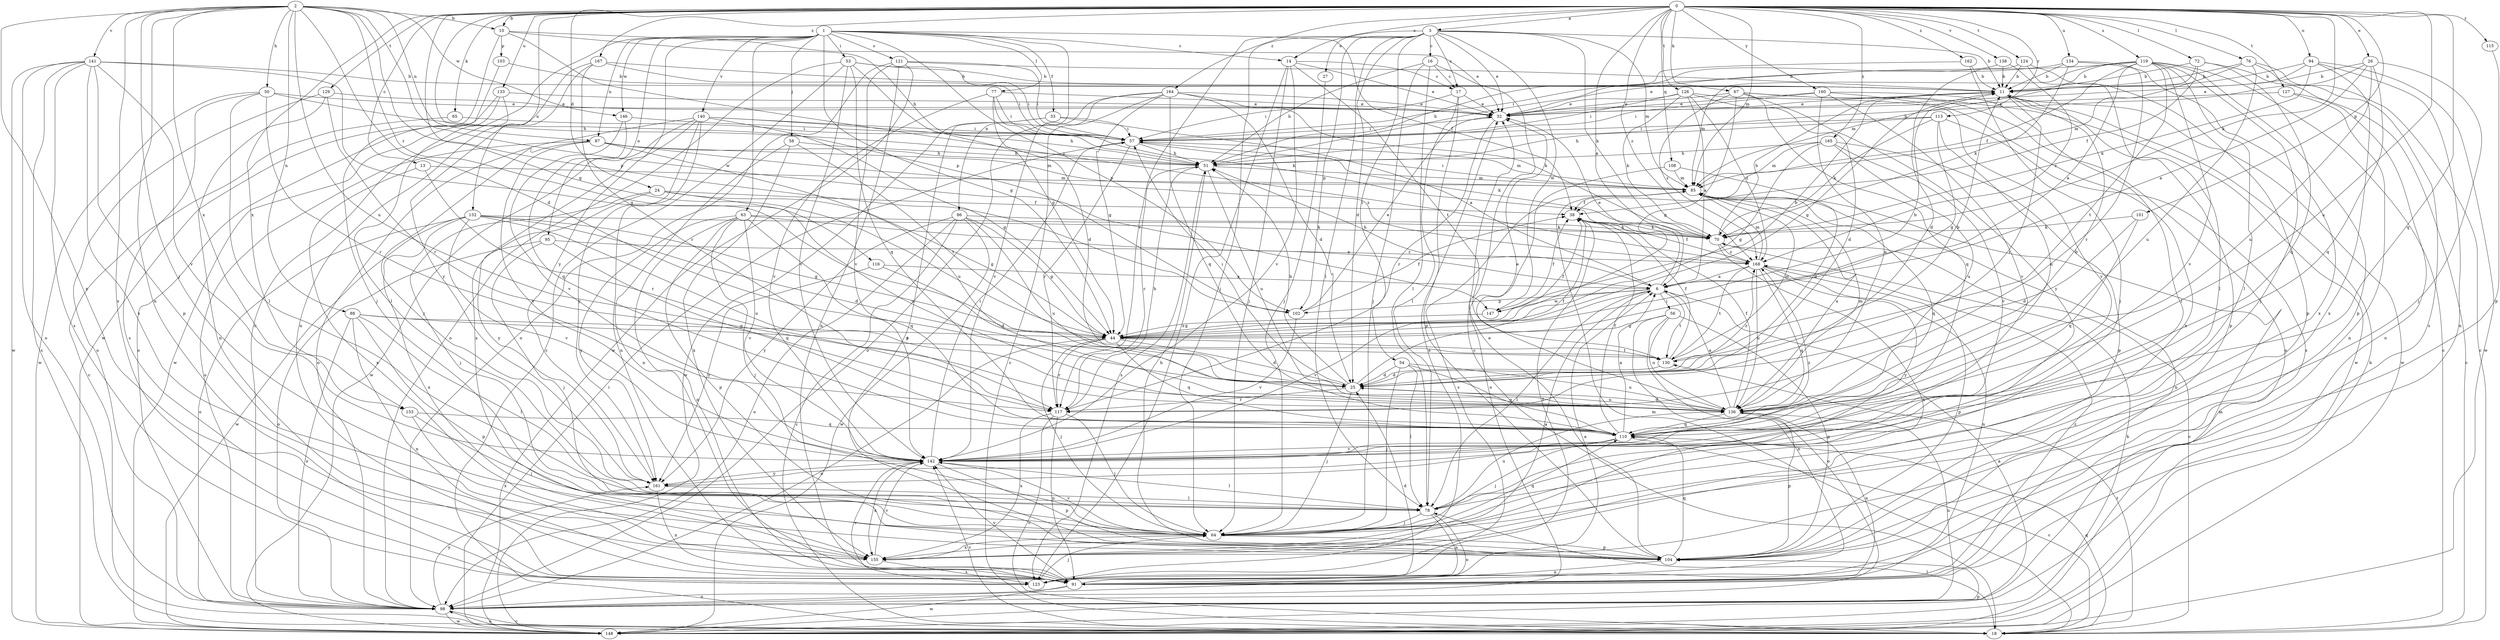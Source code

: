 strict digraph  {
0;
1;
2;
3;
6;
10;
11;
13;
14;
16;
17;
18;
24;
25;
26;
27;
32;
33;
38;
44;
50;
51;
53;
54;
56;
57;
58;
63;
64;
65;
67;
70;
72;
76;
77;
78;
85;
86;
87;
88;
91;
94;
95;
98;
101;
102;
103;
104;
108;
110;
113;
115;
116;
117;
119;
121;
123;
124;
126;
127;
129;
130;
132;
133;
134;
136;
138;
140;
141;
142;
146;
147;
148;
153;
155;
160;
161;
162;
164;
165;
167;
168;
0 -> 3  [label=a];
0 -> 6  [label=a];
0 -> 10  [label=b];
0 -> 13  [label=c];
0 -> 14  [label=c];
0 -> 24  [label=d];
0 -> 26  [label=e];
0 -> 44  [label=g];
0 -> 65  [label=k];
0 -> 67  [label=k];
0 -> 70  [label=k];
0 -> 72  [label=l];
0 -> 76  [label=l];
0 -> 85  [label=m];
0 -> 94  [label=o];
0 -> 101  [label=p];
0 -> 102  [label=p];
0 -> 108  [label=q];
0 -> 110  [label=q];
0 -> 113  [label=r];
0 -> 115  [label=r];
0 -> 119  [label=s];
0 -> 124  [label=t];
0 -> 126  [label=t];
0 -> 127  [label=t];
0 -> 129  [label=t];
0 -> 132  [label=u];
0 -> 133  [label=u];
0 -> 134  [label=u];
0 -> 136  [label=u];
0 -> 138  [label=v];
0 -> 153  [label=x];
0 -> 160  [label=y];
0 -> 162  [label=z];
0 -> 164  [label=z];
0 -> 165  [label=z];
0 -> 167  [label=z];
0 -> 168  [label=z];
1 -> 14  [label=c];
1 -> 33  [label=f];
1 -> 38  [label=f];
1 -> 44  [label=g];
1 -> 53  [label=i];
1 -> 58  [label=j];
1 -> 63  [label=j];
1 -> 77  [label=l];
1 -> 86  [label=n];
1 -> 87  [label=n];
1 -> 95  [label=o];
1 -> 98  [label=o];
1 -> 102  [label=p];
1 -> 121  [label=s];
1 -> 140  [label=v];
1 -> 146  [label=w];
1 -> 161  [label=y];
2 -> 10  [label=b];
2 -> 25  [label=d];
2 -> 50  [label=h];
2 -> 64  [label=j];
2 -> 87  [label=n];
2 -> 88  [label=n];
2 -> 91  [label=n];
2 -> 102  [label=p];
2 -> 116  [label=r];
2 -> 123  [label=s];
2 -> 136  [label=u];
2 -> 141  [label=v];
2 -> 146  [label=w];
2 -> 147  [label=w];
2 -> 153  [label=x];
2 -> 155  [label=x];
3 -> 11  [label=b];
3 -> 16  [label=c];
3 -> 17  [label=c];
3 -> 25  [label=d];
3 -> 27  [label=e];
3 -> 32  [label=e];
3 -> 54  [label=i];
3 -> 64  [label=j];
3 -> 70  [label=k];
3 -> 78  [label=l];
3 -> 85  [label=m];
3 -> 102  [label=p];
3 -> 117  [label=r];
3 -> 147  [label=w];
6 -> 32  [label=e];
6 -> 51  [label=h];
6 -> 56  [label=i];
6 -> 78  [label=l];
6 -> 102  [label=p];
6 -> 130  [label=t];
6 -> 142  [label=v];
6 -> 147  [label=w];
10 -> 32  [label=e];
10 -> 51  [label=h];
10 -> 103  [label=p];
10 -> 148  [label=w];
10 -> 168  [label=z];
11 -> 32  [label=e];
11 -> 44  [label=g];
11 -> 104  [label=p];
11 -> 117  [label=r];
11 -> 148  [label=w];
13 -> 85  [label=m];
13 -> 117  [label=r];
13 -> 155  [label=x];
14 -> 17  [label=c];
14 -> 32  [label=e];
14 -> 64  [label=j];
14 -> 123  [label=s];
14 -> 130  [label=t];
14 -> 142  [label=v];
16 -> 17  [label=c];
16 -> 18  [label=c];
16 -> 51  [label=h];
16 -> 64  [label=j];
16 -> 78  [label=l];
17 -> 32  [label=e];
17 -> 57  [label=i];
17 -> 78  [label=l];
17 -> 104  [label=p];
18 -> 78  [label=l];
18 -> 85  [label=m];
18 -> 98  [label=o];
18 -> 110  [label=q];
18 -> 130  [label=t];
18 -> 142  [label=v];
24 -> 38  [label=f];
24 -> 44  [label=g];
24 -> 64  [label=j];
24 -> 136  [label=u];
24 -> 161  [label=y];
25 -> 38  [label=f];
25 -> 51  [label=h];
25 -> 57  [label=i];
25 -> 64  [label=j];
25 -> 117  [label=r];
25 -> 136  [label=u];
25 -> 168  [label=z];
26 -> 6  [label=a];
26 -> 11  [label=b];
26 -> 51  [label=h];
26 -> 64  [label=j];
26 -> 110  [label=q];
26 -> 136  [label=u];
27 -> 64  [label=j];
32 -> 57  [label=i];
32 -> 117  [label=r];
33 -> 6  [label=a];
33 -> 57  [label=i];
33 -> 104  [label=p];
33 -> 148  [label=w];
38 -> 70  [label=k];
44 -> 11  [label=b];
44 -> 25  [label=d];
44 -> 38  [label=f];
44 -> 64  [label=j];
44 -> 98  [label=o];
44 -> 110  [label=q];
44 -> 117  [label=r];
44 -> 130  [label=t];
50 -> 32  [label=e];
50 -> 51  [label=h];
50 -> 78  [label=l];
50 -> 117  [label=r];
50 -> 123  [label=s];
50 -> 148  [label=w];
51 -> 85  [label=m];
51 -> 117  [label=r];
51 -> 123  [label=s];
51 -> 136  [label=u];
53 -> 11  [label=b];
53 -> 18  [label=c];
53 -> 44  [label=g];
53 -> 57  [label=i];
53 -> 98  [label=o];
53 -> 110  [label=q];
53 -> 142  [label=v];
54 -> 25  [label=d];
54 -> 64  [label=j];
54 -> 78  [label=l];
54 -> 110  [label=q];
54 -> 136  [label=u];
56 -> 44  [label=g];
56 -> 91  [label=n];
56 -> 98  [label=o];
56 -> 104  [label=p];
56 -> 136  [label=u];
57 -> 51  [label=h];
57 -> 70  [label=k];
57 -> 85  [label=m];
57 -> 117  [label=r];
58 -> 51  [label=h];
58 -> 91  [label=n];
58 -> 130  [label=t];
58 -> 155  [label=x];
63 -> 6  [label=a];
63 -> 64  [label=j];
63 -> 70  [label=k];
63 -> 91  [label=n];
63 -> 104  [label=p];
63 -> 110  [label=q];
63 -> 142  [label=v];
63 -> 161  [label=y];
64 -> 104  [label=p];
64 -> 110  [label=q];
64 -> 142  [label=v];
64 -> 155  [label=x];
65 -> 18  [label=c];
65 -> 57  [label=i];
67 -> 32  [label=e];
67 -> 44  [label=g];
67 -> 98  [label=o];
67 -> 110  [label=q];
67 -> 148  [label=w];
67 -> 161  [label=y];
67 -> 168  [label=z];
70 -> 11  [label=b];
70 -> 18  [label=c];
70 -> 155  [label=x];
70 -> 168  [label=z];
72 -> 11  [label=b];
72 -> 38  [label=f];
72 -> 85  [label=m];
72 -> 98  [label=o];
72 -> 110  [label=q];
76 -> 11  [label=b];
76 -> 18  [label=c];
76 -> 85  [label=m];
76 -> 123  [label=s];
76 -> 136  [label=u];
77 -> 25  [label=d];
77 -> 32  [label=e];
77 -> 57  [label=i];
77 -> 70  [label=k];
77 -> 142  [label=v];
78 -> 64  [label=j];
78 -> 91  [label=n];
78 -> 98  [label=o];
78 -> 136  [label=u];
85 -> 38  [label=f];
85 -> 57  [label=i];
85 -> 91  [label=n];
85 -> 110  [label=q];
85 -> 123  [label=s];
85 -> 136  [label=u];
86 -> 18  [label=c];
86 -> 44  [label=g];
86 -> 70  [label=k];
86 -> 98  [label=o];
86 -> 136  [label=u];
86 -> 148  [label=w];
86 -> 161  [label=y];
87 -> 51  [label=h];
87 -> 85  [label=m];
87 -> 98  [label=o];
87 -> 136  [label=u];
87 -> 142  [label=v];
87 -> 161  [label=y];
87 -> 168  [label=z];
88 -> 44  [label=g];
88 -> 78  [label=l];
88 -> 91  [label=n];
88 -> 98  [label=o];
88 -> 104  [label=p];
88 -> 130  [label=t];
91 -> 6  [label=a];
91 -> 25  [label=d];
91 -> 98  [label=o];
91 -> 142  [label=v];
91 -> 148  [label=w];
91 -> 168  [label=z];
94 -> 11  [label=b];
94 -> 32  [label=e];
94 -> 70  [label=k];
94 -> 91  [label=n];
94 -> 148  [label=w];
94 -> 155  [label=x];
95 -> 64  [label=j];
95 -> 98  [label=o];
95 -> 110  [label=q];
95 -> 168  [label=z];
98 -> 18  [label=c];
98 -> 136  [label=u];
98 -> 148  [label=w];
98 -> 161  [label=y];
101 -> 25  [label=d];
101 -> 70  [label=k];
101 -> 110  [label=q];
102 -> 32  [label=e];
102 -> 38  [label=f];
102 -> 142  [label=v];
103 -> 11  [label=b];
103 -> 64  [label=j];
104 -> 32  [label=e];
104 -> 51  [label=h];
104 -> 91  [label=n];
104 -> 110  [label=q];
108 -> 25  [label=d];
108 -> 85  [label=m];
108 -> 98  [label=o];
110 -> 6  [label=a];
110 -> 18  [label=c];
110 -> 38  [label=f];
110 -> 64  [label=j];
110 -> 142  [label=v];
113 -> 44  [label=g];
113 -> 51  [label=h];
113 -> 57  [label=i];
113 -> 70  [label=k];
113 -> 123  [label=s];
113 -> 136  [label=u];
115 -> 104  [label=p];
116 -> 6  [label=a];
116 -> 25  [label=d];
116 -> 161  [label=y];
117 -> 18  [label=c];
117 -> 51  [label=h];
117 -> 64  [label=j];
117 -> 91  [label=n];
117 -> 155  [label=x];
119 -> 6  [label=a];
119 -> 11  [label=b];
119 -> 18  [label=c];
119 -> 38  [label=f];
119 -> 51  [label=h];
119 -> 64  [label=j];
119 -> 78  [label=l];
119 -> 85  [label=m];
119 -> 104  [label=p];
119 -> 130  [label=t];
119 -> 142  [label=v];
121 -> 11  [label=b];
121 -> 57  [label=i];
121 -> 91  [label=n];
121 -> 98  [label=o];
121 -> 142  [label=v];
121 -> 148  [label=w];
123 -> 32  [label=e];
123 -> 38  [label=f];
123 -> 64  [label=j];
123 -> 142  [label=v];
124 -> 11  [label=b];
124 -> 25  [label=d];
124 -> 78  [label=l];
124 -> 104  [label=p];
126 -> 6  [label=a];
126 -> 25  [label=d];
126 -> 32  [label=e];
126 -> 57  [label=i];
126 -> 70  [label=k];
126 -> 142  [label=v];
126 -> 168  [label=z];
127 -> 18  [label=c];
127 -> 32  [label=e];
127 -> 91  [label=n];
129 -> 32  [label=e];
129 -> 91  [label=n];
129 -> 98  [label=o];
129 -> 117  [label=r];
130 -> 11  [label=b];
130 -> 25  [label=d];
130 -> 38  [label=f];
130 -> 85  [label=m];
132 -> 25  [label=d];
132 -> 44  [label=g];
132 -> 70  [label=k];
132 -> 98  [label=o];
132 -> 136  [label=u];
132 -> 142  [label=v];
132 -> 148  [label=w];
132 -> 155  [label=x];
133 -> 32  [label=e];
133 -> 78  [label=l];
133 -> 98  [label=o];
133 -> 148  [label=w];
134 -> 11  [label=b];
134 -> 32  [label=e];
134 -> 70  [label=k];
134 -> 117  [label=r];
134 -> 155  [label=x];
136 -> 6  [label=a];
136 -> 11  [label=b];
136 -> 25  [label=d];
136 -> 32  [label=e];
136 -> 38  [label=f];
136 -> 85  [label=m];
136 -> 91  [label=n];
136 -> 104  [label=p];
136 -> 110  [label=q];
138 -> 11  [label=b];
138 -> 57  [label=i];
138 -> 168  [label=z];
140 -> 44  [label=g];
140 -> 51  [label=h];
140 -> 57  [label=i];
140 -> 91  [label=n];
140 -> 98  [label=o];
140 -> 148  [label=w];
140 -> 155  [label=x];
140 -> 161  [label=y];
141 -> 11  [label=b];
141 -> 18  [label=c];
141 -> 44  [label=g];
141 -> 98  [label=o];
141 -> 104  [label=p];
141 -> 123  [label=s];
141 -> 142  [label=v];
141 -> 148  [label=w];
141 -> 155  [label=x];
142 -> 57  [label=i];
142 -> 78  [label=l];
142 -> 104  [label=p];
142 -> 155  [label=x];
142 -> 161  [label=y];
142 -> 168  [label=z];
146 -> 57  [label=i];
146 -> 110  [label=q];
146 -> 142  [label=v];
147 -> 11  [label=b];
147 -> 38  [label=f];
147 -> 44  [label=g];
148 -> 6  [label=a];
148 -> 11  [label=b];
148 -> 57  [label=i];
148 -> 70  [label=k];
148 -> 85  [label=m];
148 -> 104  [label=p];
153 -> 64  [label=j];
153 -> 110  [label=q];
153 -> 155  [label=x];
155 -> 6  [label=a];
155 -> 123  [label=s];
155 -> 142  [label=v];
160 -> 32  [label=e];
160 -> 57  [label=i];
160 -> 78  [label=l];
160 -> 136  [label=u];
160 -> 142  [label=v];
160 -> 155  [label=x];
161 -> 78  [label=l];
161 -> 91  [label=n];
162 -> 11  [label=b];
162 -> 51  [label=h];
162 -> 64  [label=j];
164 -> 18  [label=c];
164 -> 25  [label=d];
164 -> 32  [label=e];
164 -> 44  [label=g];
164 -> 70  [label=k];
164 -> 98  [label=o];
164 -> 110  [label=q];
164 -> 142  [label=v];
165 -> 44  [label=g];
165 -> 51  [label=h];
165 -> 85  [label=m];
165 -> 104  [label=p];
165 -> 136  [label=u];
165 -> 142  [label=v];
167 -> 11  [label=b];
167 -> 57  [label=i];
167 -> 91  [label=n];
167 -> 117  [label=r];
167 -> 161  [label=y];
168 -> 6  [label=a];
168 -> 38  [label=f];
168 -> 85  [label=m];
168 -> 91  [label=n];
168 -> 104  [label=p];
168 -> 110  [label=q];
168 -> 130  [label=t];
168 -> 136  [label=u];
168 -> 161  [label=y];
}
